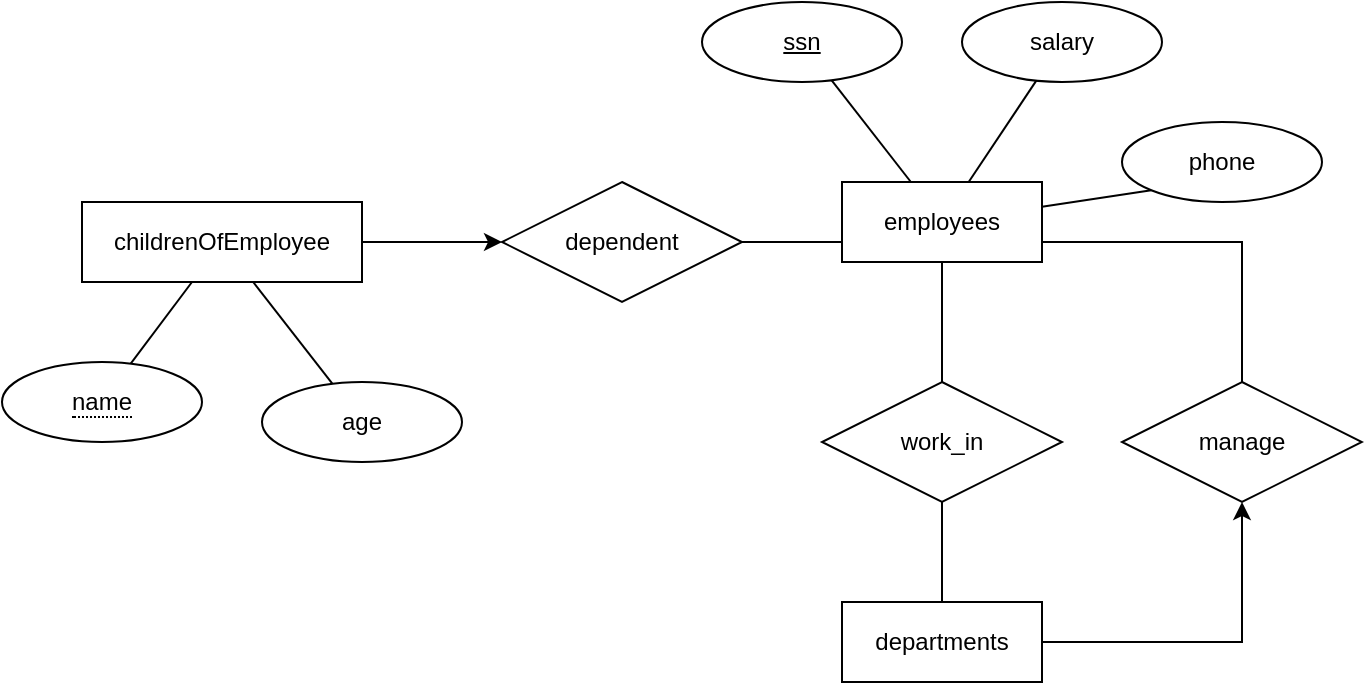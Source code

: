 <mxfile version="14.8.0" type="github" pages="2">
  <diagram id="R2lEEEUBdFMjLlhIrx00" name="Exercise1">
    <mxGraphModel dx="1242" dy="577" grid="1" gridSize="10" guides="1" tooltips="1" connect="1" arrows="1" fold="1" page="1" pageScale="1" pageWidth="850" pageHeight="1100" math="0" shadow="0" extFonts="Permanent Marker^https://fonts.googleapis.com/css?family=Permanent+Marker">
      <root>
        <mxCell id="0" />
        <mxCell id="1" parent="0" />
        <mxCell id="IfPGYuD_iaJT0KGIhq0e-1" value="employees" style="whiteSpace=wrap;html=1;align=center;" vertex="1" parent="1">
          <mxGeometry x="290" y="110" width="100" height="40" as="geometry" />
        </mxCell>
        <mxCell id="IfPGYuD_iaJT0KGIhq0e-42" style="edgeStyle=orthogonalEdgeStyle;rounded=0;orthogonalLoop=1;jettySize=auto;html=1;entryX=0.5;entryY=1;entryDx=0;entryDy=0;" edge="1" parent="1" source="IfPGYuD_iaJT0KGIhq0e-2" target="IfPGYuD_iaJT0KGIhq0e-27">
          <mxGeometry relative="1" as="geometry" />
        </mxCell>
        <mxCell id="IfPGYuD_iaJT0KGIhq0e-2" value="departments" style="whiteSpace=wrap;html=1;align=center;" vertex="1" parent="1">
          <mxGeometry x="290" y="320" width="100" height="40" as="geometry" />
        </mxCell>
        <mxCell id="IfPGYuD_iaJT0KGIhq0e-3" value="ssn" style="ellipse;whiteSpace=wrap;html=1;align=center;fontStyle=4;" vertex="1" parent="1">
          <mxGeometry x="220" y="20" width="100" height="40" as="geometry" />
        </mxCell>
        <mxCell id="IfPGYuD_iaJT0KGIhq0e-4" value="salary" style="ellipse;whiteSpace=wrap;html=1;align=center;" vertex="1" parent="1">
          <mxGeometry x="350" y="20" width="100" height="40" as="geometry" />
        </mxCell>
        <mxCell id="IfPGYuD_iaJT0KGIhq0e-5" value="phone" style="ellipse;whiteSpace=wrap;html=1;align=center;" vertex="1" parent="1">
          <mxGeometry x="430" y="80" width="100" height="40" as="geometry" />
        </mxCell>
        <mxCell id="IfPGYuD_iaJT0KGIhq0e-17" value="" style="endArrow=none;html=1;rounded=0;" edge="1" parent="1" source="IfPGYuD_iaJT0KGIhq0e-3" target="IfPGYuD_iaJT0KGIhq0e-1">
          <mxGeometry relative="1" as="geometry">
            <mxPoint x="230" y="250" as="sourcePoint" />
            <mxPoint x="390" y="250" as="targetPoint" />
          </mxGeometry>
        </mxCell>
        <mxCell id="IfPGYuD_iaJT0KGIhq0e-18" value="" style="endArrow=none;html=1;rounded=0;" edge="1" parent="1" source="IfPGYuD_iaJT0KGIhq0e-4" target="IfPGYuD_iaJT0KGIhq0e-1">
          <mxGeometry relative="1" as="geometry">
            <mxPoint x="309.743" y="69.111" as="sourcePoint" />
            <mxPoint x="349.444" y="120" as="targetPoint" />
          </mxGeometry>
        </mxCell>
        <mxCell id="IfPGYuD_iaJT0KGIhq0e-19" value="" style="endArrow=none;html=1;rounded=0;exitX=0;exitY=1;exitDx=0;exitDy=0;" edge="1" parent="1" source="IfPGYuD_iaJT0KGIhq0e-5" target="IfPGYuD_iaJT0KGIhq0e-1">
          <mxGeometry relative="1" as="geometry">
            <mxPoint x="304.743" y="79.111" as="sourcePoint" />
            <mxPoint x="344.444" y="130" as="targetPoint" />
          </mxGeometry>
        </mxCell>
        <mxCell id="IfPGYuD_iaJT0KGIhq0e-38" value="" style="edgeStyle=orthogonalEdgeStyle;rounded=0;orthogonalLoop=1;jettySize=auto;html=1;" edge="1" parent="1" source="IfPGYuD_iaJT0KGIhq0e-20" target="IfPGYuD_iaJT0KGIhq0e-30">
          <mxGeometry relative="1" as="geometry" />
        </mxCell>
        <mxCell id="IfPGYuD_iaJT0KGIhq0e-20" value="childrenOfEmployee" style="whiteSpace=wrap;html=1;align=center;" vertex="1" parent="1">
          <mxGeometry x="-90" y="120" width="140" height="40" as="geometry" />
        </mxCell>
        <mxCell id="IfPGYuD_iaJT0KGIhq0e-21" value="work_in" style="shape=rhombus;perimeter=rhombusPerimeter;whiteSpace=wrap;html=1;align=center;" vertex="1" parent="1">
          <mxGeometry x="280" y="210" width="120" height="60" as="geometry" />
        </mxCell>
        <mxCell id="IfPGYuD_iaJT0KGIhq0e-27" value="manage" style="shape=rhombus;perimeter=rhombusPerimeter;whiteSpace=wrap;html=1;align=center;" vertex="1" parent="1">
          <mxGeometry x="430" y="210" width="120" height="60" as="geometry" />
        </mxCell>
        <mxCell id="IfPGYuD_iaJT0KGIhq0e-30" value="dependent" style="shape=rhombus;perimeter=rhombusPerimeter;whiteSpace=wrap;html=1;align=center;" vertex="1" parent="1">
          <mxGeometry x="120" y="110" width="120" height="60" as="geometry" />
        </mxCell>
        <mxCell id="IfPGYuD_iaJT0KGIhq0e-40" value="" style="endArrow=none;html=1;rounded=0;exitX=1;exitY=0.5;exitDx=0;exitDy=0;entryX=0;entryY=0.75;entryDx=0;entryDy=0;" edge="1" parent="1" source="IfPGYuD_iaJT0KGIhq0e-30" target="IfPGYuD_iaJT0KGIhq0e-1">
          <mxGeometry relative="1" as="geometry">
            <mxPoint x="320" y="300" as="sourcePoint" />
            <mxPoint x="480" y="300" as="targetPoint" />
          </mxGeometry>
        </mxCell>
        <mxCell id="IfPGYuD_iaJT0KGIhq0e-44" value="" style="endArrow=none;html=1;rounded=0;exitX=0.5;exitY=0;exitDx=0;exitDy=0;" edge="1" parent="1" source="IfPGYuD_iaJT0KGIhq0e-21" target="IfPGYuD_iaJT0KGIhq0e-1">
          <mxGeometry relative="1" as="geometry">
            <mxPoint x="250" y="150" as="sourcePoint" />
            <mxPoint x="300" y="150" as="targetPoint" />
          </mxGeometry>
        </mxCell>
        <mxCell id="IfPGYuD_iaJT0KGIhq0e-45" value="" style="endArrow=none;html=1;rounded=0;exitX=0.5;exitY=0;exitDx=0;exitDy=0;" edge="1" parent="1" source="IfPGYuD_iaJT0KGIhq0e-2" target="IfPGYuD_iaJT0KGIhq0e-21">
          <mxGeometry relative="1" as="geometry">
            <mxPoint x="260" y="160" as="sourcePoint" />
            <mxPoint x="310" y="160" as="targetPoint" />
          </mxGeometry>
        </mxCell>
        <mxCell id="IfPGYuD_iaJT0KGIhq0e-46" value="" style="endArrow=none;html=1;rounded=0;entryX=1;entryY=0.75;entryDx=0;entryDy=0;" edge="1" parent="1" source="IfPGYuD_iaJT0KGIhq0e-27" target="IfPGYuD_iaJT0KGIhq0e-1">
          <mxGeometry relative="1" as="geometry">
            <mxPoint x="270" y="170" as="sourcePoint" />
            <mxPoint x="320" y="170" as="targetPoint" />
            <Array as="points">
              <mxPoint x="490" y="140" />
            </Array>
          </mxGeometry>
        </mxCell>
        <mxCell id="IfPGYuD_iaJT0KGIhq0e-47" value="&lt;span style=&quot;border-bottom: 1px dotted&quot;&gt;name&lt;/span&gt;" style="ellipse;whiteSpace=wrap;html=1;align=center;" vertex="1" parent="1">
          <mxGeometry x="-130" y="200" width="100" height="40" as="geometry" />
        </mxCell>
        <mxCell id="IfPGYuD_iaJT0KGIhq0e-48" value="" style="endArrow=none;html=1;rounded=0;" edge="1" parent="1" source="IfPGYuD_iaJT0KGIhq0e-47" target="IfPGYuD_iaJT0KGIhq0e-20">
          <mxGeometry relative="1" as="geometry">
            <mxPoint x="-70" y="330" as="sourcePoint" />
            <mxPoint x="90" y="330" as="targetPoint" />
          </mxGeometry>
        </mxCell>
        <mxCell id="IfPGYuD_iaJT0KGIhq0e-50" value="age" style="ellipse;whiteSpace=wrap;html=1;align=center;" vertex="1" parent="1">
          <mxGeometry y="210" width="100" height="40" as="geometry" />
        </mxCell>
        <mxCell id="IfPGYuD_iaJT0KGIhq0e-51" value="" style="endArrow=none;html=1;rounded=0;" edge="1" parent="1" source="IfPGYuD_iaJT0KGIhq0e-50" target="IfPGYuD_iaJT0KGIhq0e-20">
          <mxGeometry relative="1" as="geometry">
            <mxPoint x="-55.633" y="210.843" as="sourcePoint" />
            <mxPoint x="-25" y="170" as="targetPoint" />
          </mxGeometry>
        </mxCell>
      </root>
    </mxGraphModel>
  </diagram>
  <diagram id="ykmp7JDJprO2-yTa8ucG" name="Exercise2">
    <mxGraphModel dx="1038" dy="579" grid="1" gridSize="10" guides="1" tooltips="1" connect="1" arrows="1" fold="1" page="1" pageScale="1" pageWidth="827" pageHeight="1169" math="0" shadow="0">
      <root>
        <mxCell id="IQqM77a2gq9a0r3q6opK-0" />
        <mxCell id="IQqM77a2gq9a0r3q6opK-1" parent="IQqM77a2gq9a0r3q6opK-0" />
        <mxCell id="IQqM77a2gq9a0r3q6opK-2" value="STUDENT" style="shape=table;startSize=30;container=1;collapsible=1;childLayout=tableLayout;fixedRows=1;rowLines=0;fontStyle=1;align=center;resizeLast=1;" vertex="1" parent="IQqM77a2gq9a0r3q6opK-1">
          <mxGeometry x="50" y="60" width="180" height="160" as="geometry" />
        </mxCell>
        <mxCell id="IQqM77a2gq9a0r3q6opK-3" value="" style="shape=partialRectangle;collapsible=0;dropTarget=0;pointerEvents=0;fillColor=none;top=0;left=0;bottom=1;right=0;points=[[0,0.5],[1,0.5]];portConstraint=eastwest;" vertex="1" parent="IQqM77a2gq9a0r3q6opK-2">
          <mxGeometry y="30" width="180" height="30" as="geometry" />
        </mxCell>
        <mxCell id="IQqM77a2gq9a0r3q6opK-4" value="PK" style="shape=partialRectangle;connectable=0;fillColor=none;top=0;left=0;bottom=0;right=0;fontStyle=1;overflow=hidden;" vertex="1" parent="IQqM77a2gq9a0r3q6opK-3">
          <mxGeometry width="30" height="30" as="geometry" />
        </mxCell>
        <mxCell id="IQqM77a2gq9a0r3q6opK-5" value="SSN#" style="shape=partialRectangle;connectable=0;fillColor=none;top=0;left=0;bottom=0;right=0;align=left;spacingLeft=6;fontStyle=5;overflow=hidden;" vertex="1" parent="IQqM77a2gq9a0r3q6opK-3">
          <mxGeometry x="30" width="150" height="30" as="geometry" />
        </mxCell>
        <mxCell id="IQqM77a2gq9a0r3q6opK-6" value="" style="shape=partialRectangle;collapsible=0;dropTarget=0;pointerEvents=0;fillColor=none;top=0;left=0;bottom=0;right=0;points=[[0,0.5],[1,0.5]];portConstraint=eastwest;" vertex="1" parent="IQqM77a2gq9a0r3q6opK-2">
          <mxGeometry y="60" width="180" height="30" as="geometry" />
        </mxCell>
        <mxCell id="IQqM77a2gq9a0r3q6opK-7" value="" style="shape=partialRectangle;connectable=0;fillColor=none;top=0;left=0;bottom=0;right=0;editable=1;overflow=hidden;" vertex="1" parent="IQqM77a2gq9a0r3q6opK-6">
          <mxGeometry width="30" height="30" as="geometry" />
        </mxCell>
        <mxCell id="IQqM77a2gq9a0r3q6opK-8" value="Name" style="shape=partialRectangle;connectable=0;fillColor=none;top=0;left=0;bottom=0;right=0;align=left;spacingLeft=6;overflow=hidden;" vertex="1" parent="IQqM77a2gq9a0r3q6opK-6">
          <mxGeometry x="30" width="150" height="30" as="geometry" />
        </mxCell>
        <mxCell id="IQqM77a2gq9a0r3q6opK-9" value="" style="shape=partialRectangle;collapsible=0;dropTarget=0;pointerEvents=0;fillColor=none;top=0;left=0;bottom=0;right=0;points=[[0,0.5],[1,0.5]];portConstraint=eastwest;" vertex="1" parent="IQqM77a2gq9a0r3q6opK-2">
          <mxGeometry y="90" width="180" height="30" as="geometry" />
        </mxCell>
        <mxCell id="IQqM77a2gq9a0r3q6opK-10" value="" style="shape=partialRectangle;connectable=0;fillColor=none;top=0;left=0;bottom=0;right=0;editable=1;overflow=hidden;" vertex="1" parent="IQqM77a2gq9a0r3q6opK-9">
          <mxGeometry width="30" height="30" as="geometry" />
        </mxCell>
        <mxCell id="IQqM77a2gq9a0r3q6opK-11" value="Major" style="shape=partialRectangle;connectable=0;fillColor=none;top=0;left=0;bottom=0;right=0;align=left;spacingLeft=6;overflow=hidden;" vertex="1" parent="IQqM77a2gq9a0r3q6opK-9">
          <mxGeometry x="30" width="150" height="30" as="geometry" />
        </mxCell>
        <mxCell id="IQqM77a2gq9a0r3q6opK-12" value="" style="shape=partialRectangle;collapsible=0;dropTarget=0;pointerEvents=0;fillColor=none;top=0;left=0;bottom=0;right=0;points=[[0,0.5],[1,0.5]];portConstraint=eastwest;" vertex="1" parent="IQqM77a2gq9a0r3q6opK-2">
          <mxGeometry y="120" width="180" height="30" as="geometry" />
        </mxCell>
        <mxCell id="IQqM77a2gq9a0r3q6opK-13" value="" style="shape=partialRectangle;connectable=0;fillColor=none;top=0;left=0;bottom=0;right=0;editable=1;overflow=hidden;" vertex="1" parent="IQqM77a2gq9a0r3q6opK-12">
          <mxGeometry width="30" height="30" as="geometry" />
        </mxCell>
        <mxCell id="IQqM77a2gq9a0r3q6opK-14" value="Bdate" style="shape=partialRectangle;connectable=0;fillColor=none;top=0;left=0;bottom=0;right=0;align=left;spacingLeft=6;overflow=hidden;" vertex="1" parent="IQqM77a2gq9a0r3q6opK-12">
          <mxGeometry x="30" width="150" height="30" as="geometry" />
        </mxCell>
        <mxCell id="IQqM77a2gq9a0r3q6opK-15" value="COURSE" style="shape=table;startSize=40;container=1;collapsible=1;childLayout=tableLayout;fixedRows=1;rowLines=0;fontStyle=1;align=center;resizeLast=1;" vertex="1" parent="IQqM77a2gq9a0r3q6opK-1">
          <mxGeometry x="470" y="250" width="180" height="150" as="geometry" />
        </mxCell>
        <mxCell id="IQqM77a2gq9a0r3q6opK-16" value="" style="shape=partialRectangle;collapsible=0;dropTarget=0;pointerEvents=0;fillColor=none;top=0;left=0;bottom=1;right=0;points=[[0,0.5],[1,0.5]];portConstraint=eastwest;" vertex="1" parent="IQqM77a2gq9a0r3q6opK-15">
          <mxGeometry y="40" width="180" height="30" as="geometry" />
        </mxCell>
        <mxCell id="IQqM77a2gq9a0r3q6opK-17" value="PK" style="shape=partialRectangle;connectable=0;fillColor=none;top=0;left=0;bottom=0;right=0;fontStyle=1;overflow=hidden;" vertex="1" parent="IQqM77a2gq9a0r3q6opK-16">
          <mxGeometry width="30" height="30" as="geometry" />
        </mxCell>
        <mxCell id="IQqM77a2gq9a0r3q6opK-18" value="Course#" style="shape=partialRectangle;connectable=0;fillColor=none;top=0;left=0;bottom=0;right=0;align=left;spacingLeft=6;fontStyle=5;overflow=hidden;" vertex="1" parent="IQqM77a2gq9a0r3q6opK-16">
          <mxGeometry x="30" width="150" height="30" as="geometry" />
        </mxCell>
        <mxCell id="IQqM77a2gq9a0r3q6opK-19" value="" style="shape=partialRectangle;collapsible=0;dropTarget=0;pointerEvents=0;fillColor=none;top=0;left=0;bottom=0;right=0;points=[[0,0.5],[1,0.5]];portConstraint=eastwest;" vertex="1" parent="IQqM77a2gq9a0r3q6opK-15">
          <mxGeometry y="70" width="180" height="30" as="geometry" />
        </mxCell>
        <mxCell id="IQqM77a2gq9a0r3q6opK-20" value="" style="shape=partialRectangle;connectable=0;fillColor=none;top=0;left=0;bottom=0;right=0;editable=1;overflow=hidden;" vertex="1" parent="IQqM77a2gq9a0r3q6opK-19">
          <mxGeometry width="30" height="30" as="geometry" />
        </mxCell>
        <mxCell id="IQqM77a2gq9a0r3q6opK-21" value="Cname" style="shape=partialRectangle;connectable=0;fillColor=none;top=0;left=0;bottom=0;right=0;align=left;spacingLeft=6;overflow=hidden;" vertex="1" parent="IQqM77a2gq9a0r3q6opK-19">
          <mxGeometry x="30" width="150" height="30" as="geometry" />
        </mxCell>
        <mxCell id="IQqM77a2gq9a0r3q6opK-22" value="" style="shape=partialRectangle;collapsible=0;dropTarget=0;pointerEvents=0;fillColor=none;top=0;left=0;bottom=0;right=0;points=[[0,0.5],[1,0.5]];portConstraint=eastwest;" vertex="1" parent="IQqM77a2gq9a0r3q6opK-15">
          <mxGeometry y="100" width="180" height="30" as="geometry" />
        </mxCell>
        <mxCell id="IQqM77a2gq9a0r3q6opK-23" value="" style="shape=partialRectangle;connectable=0;fillColor=none;top=0;left=0;bottom=0;right=0;editable=1;overflow=hidden;" vertex="1" parent="IQqM77a2gq9a0r3q6opK-22">
          <mxGeometry width="30" height="30" as="geometry" />
        </mxCell>
        <mxCell id="IQqM77a2gq9a0r3q6opK-24" value="Dept" style="shape=partialRectangle;connectable=0;fillColor=none;top=0;left=0;bottom=0;right=0;align=left;spacingLeft=6;overflow=hidden;" vertex="1" parent="IQqM77a2gq9a0r3q6opK-22">
          <mxGeometry x="30" width="150" height="30" as="geometry" />
        </mxCell>
        <mxCell id="IQqM77a2gq9a0r3q6opK-25" value="" style="shape=partialRectangle;collapsible=0;dropTarget=0;pointerEvents=0;fillColor=none;top=0;left=0;bottom=0;right=0;points=[[0,0.5],[1,0.5]];portConstraint=eastwest;" vertex="1" parent="IQqM77a2gq9a0r3q6opK-15">
          <mxGeometry y="130" width="180" height="20" as="geometry" />
        </mxCell>
        <mxCell id="IQqM77a2gq9a0r3q6opK-26" value="" style="shape=partialRectangle;connectable=0;fillColor=none;top=0;left=0;bottom=0;right=0;editable=1;overflow=hidden;" vertex="1" parent="IQqM77a2gq9a0r3q6opK-25">
          <mxGeometry width="30" height="20" as="geometry" />
        </mxCell>
        <mxCell id="IQqM77a2gq9a0r3q6opK-27" value="" style="shape=partialRectangle;connectable=0;fillColor=none;top=0;left=0;bottom=0;right=0;align=left;spacingLeft=6;overflow=hidden;" vertex="1" parent="IQqM77a2gq9a0r3q6opK-25">
          <mxGeometry x="30" width="150" height="20" as="geometry" />
        </mxCell>
        <mxCell id="IQqM77a2gq9a0r3q6opK-62" value="ENROLL" style="shape=table;startSize=30;container=1;collapsible=1;childLayout=tableLayout;fixedRows=1;rowLines=0;fontStyle=1;align=center;resizeLast=1;" vertex="1" parent="IQqM77a2gq9a0r3q6opK-1">
          <mxGeometry x="470" y="60" width="180" height="160" as="geometry" />
        </mxCell>
        <mxCell id="IQqM77a2gq9a0r3q6opK-63" value="" style="shape=partialRectangle;collapsible=0;dropTarget=0;pointerEvents=0;fillColor=none;top=0;left=0;bottom=0;right=0;points=[[0,0.5],[1,0.5]];portConstraint=eastwest;" vertex="1" parent="IQqM77a2gq9a0r3q6opK-62">
          <mxGeometry y="30" width="180" height="30" as="geometry" />
        </mxCell>
        <mxCell id="IQqM77a2gq9a0r3q6opK-64" value="PK,FK1" style="shape=partialRectangle;connectable=0;fillColor=none;top=0;left=0;bottom=0;right=0;fontStyle=1;overflow=hidden;" vertex="1" parent="IQqM77a2gq9a0r3q6opK-63">
          <mxGeometry width="60" height="30" as="geometry" />
        </mxCell>
        <mxCell id="IQqM77a2gq9a0r3q6opK-65" value="SSN#" style="shape=partialRectangle;connectable=0;fillColor=none;top=0;left=0;bottom=0;right=0;align=left;spacingLeft=6;fontStyle=5;overflow=hidden;" vertex="1" parent="IQqM77a2gq9a0r3q6opK-63">
          <mxGeometry x="60" width="120" height="30" as="geometry" />
        </mxCell>
        <mxCell id="IQqM77a2gq9a0r3q6opK-66" value="" style="shape=partialRectangle;collapsible=0;dropTarget=0;pointerEvents=0;fillColor=none;top=0;left=0;bottom=1;right=0;points=[[0,0.5],[1,0.5]];portConstraint=eastwest;" vertex="1" parent="IQqM77a2gq9a0r3q6opK-62">
          <mxGeometry y="60" width="180" height="30" as="geometry" />
        </mxCell>
        <mxCell id="IQqM77a2gq9a0r3q6opK-67" value="PK,FK2" style="shape=partialRectangle;connectable=0;fillColor=none;top=0;left=0;bottom=0;right=0;fontStyle=1;overflow=hidden;" vertex="1" parent="IQqM77a2gq9a0r3q6opK-66">
          <mxGeometry width="60" height="30" as="geometry" />
        </mxCell>
        <mxCell id="IQqM77a2gq9a0r3q6opK-68" value="Course#" style="shape=partialRectangle;connectable=0;fillColor=none;top=0;left=0;bottom=0;right=0;align=left;spacingLeft=6;fontStyle=5;overflow=hidden;" vertex="1" parent="IQqM77a2gq9a0r3q6opK-66">
          <mxGeometry x="60" width="120" height="30" as="geometry" />
        </mxCell>
        <mxCell id="IQqM77a2gq9a0r3q6opK-69" value="" style="shape=partialRectangle;collapsible=0;dropTarget=0;pointerEvents=0;fillColor=none;top=0;left=0;bottom=0;right=0;points=[[0,0.5],[1,0.5]];portConstraint=eastwest;" vertex="1" parent="IQqM77a2gq9a0r3q6opK-62">
          <mxGeometry y="90" width="180" height="30" as="geometry" />
        </mxCell>
        <mxCell id="IQqM77a2gq9a0r3q6opK-70" value="" style="shape=partialRectangle;connectable=0;fillColor=none;top=0;left=0;bottom=0;right=0;editable=1;overflow=hidden;" vertex="1" parent="IQqM77a2gq9a0r3q6opK-69">
          <mxGeometry width="60" height="30" as="geometry" />
        </mxCell>
        <mxCell id="IQqM77a2gq9a0r3q6opK-71" value="Grade" style="shape=partialRectangle;connectable=0;fillColor=none;top=0;left=0;bottom=0;right=0;align=left;spacingLeft=6;overflow=hidden;" vertex="1" parent="IQqM77a2gq9a0r3q6opK-69">
          <mxGeometry x="60" width="120" height="30" as="geometry" />
        </mxCell>
        <mxCell id="IQqM77a2gq9a0r3q6opK-72" value="" style="shape=partialRectangle;collapsible=0;dropTarget=0;pointerEvents=0;fillColor=none;top=0;left=0;bottom=0;right=0;points=[[0,0.5],[1,0.5]];portConstraint=eastwest;" vertex="1" parent="IQqM77a2gq9a0r3q6opK-62">
          <mxGeometry y="120" width="180" height="30" as="geometry" />
        </mxCell>
        <mxCell id="IQqM77a2gq9a0r3q6opK-73" value="" style="shape=partialRectangle;connectable=0;fillColor=none;top=0;left=0;bottom=0;right=0;editable=1;overflow=hidden;" vertex="1" parent="IQqM77a2gq9a0r3q6opK-72">
          <mxGeometry width="60" height="30" as="geometry" />
        </mxCell>
        <mxCell id="IQqM77a2gq9a0r3q6opK-74" value="Quater" style="shape=partialRectangle;connectable=0;fillColor=none;top=0;left=0;bottom=0;right=0;align=left;spacingLeft=6;overflow=hidden;" vertex="1" parent="IQqM77a2gq9a0r3q6opK-72">
          <mxGeometry x="60" width="120" height="30" as="geometry" />
        </mxCell>
        <mxCell id="IQqM77a2gq9a0r3q6opK-75" value="" style="edgeStyle=entityRelationEdgeStyle;fontSize=12;html=1;endArrow=ERzeroToMany;startArrow=ERmandOne;" edge="1" parent="IQqM77a2gq9a0r3q6opK-1" source="IQqM77a2gq9a0r3q6opK-3" target="IQqM77a2gq9a0r3q6opK-63">
          <mxGeometry width="100" height="100" relative="1" as="geometry">
            <mxPoint x="200" y="260" as="sourcePoint" />
            <mxPoint x="260" y="150" as="targetPoint" />
          </mxGeometry>
        </mxCell>
        <mxCell id="IQqM77a2gq9a0r3q6opK-77" value="" style="edgeStyle=entityRelationEdgeStyle;fontSize=12;html=1;endArrow=ERmandOne;startArrow=ERmandOne;" edge="1" parent="IQqM77a2gq9a0r3q6opK-1" source="IQqM77a2gq9a0r3q6opK-16" target="IQqM77a2gq9a0r3q6opK-66">
          <mxGeometry width="100" height="100" relative="1" as="geometry">
            <mxPoint x="260" y="350" as="sourcePoint" />
            <mxPoint x="360" y="250" as="targetPoint" />
          </mxGeometry>
        </mxCell>
        <mxCell id="IQqM77a2gq9a0r3q6opK-78" value="BOOL_ADOTION" style="shape=table;startSize=30;container=1;collapsible=1;childLayout=tableLayout;fixedRows=1;rowLines=0;fontStyle=1;align=center;resizeLast=1;" vertex="1" parent="IQqM77a2gq9a0r3q6opK-1">
          <mxGeometry x="54" y="260" width="180" height="140" as="geometry" />
        </mxCell>
        <mxCell id="IQqM77a2gq9a0r3q6opK-79" value="" style="shape=partialRectangle;collapsible=0;dropTarget=0;pointerEvents=0;fillColor=none;top=0;left=0;bottom=0;right=0;points=[[0,0.5],[1,0.5]];portConstraint=eastwest;" vertex="1" parent="IQqM77a2gq9a0r3q6opK-78">
          <mxGeometry y="30" width="180" height="30" as="geometry" />
        </mxCell>
        <mxCell id="IQqM77a2gq9a0r3q6opK-80" value="PK,FK1" style="shape=partialRectangle;connectable=0;fillColor=none;top=0;left=0;bottom=0;right=0;fontStyle=1;overflow=hidden;" vertex="1" parent="IQqM77a2gq9a0r3q6opK-79">
          <mxGeometry width="60" height="30" as="geometry" />
        </mxCell>
        <mxCell id="IQqM77a2gq9a0r3q6opK-81" value="Course#" style="shape=partialRectangle;connectable=0;fillColor=none;top=0;left=0;bottom=0;right=0;align=left;spacingLeft=6;fontStyle=5;overflow=hidden;" vertex="1" parent="IQqM77a2gq9a0r3q6opK-79">
          <mxGeometry x="60" width="120" height="30" as="geometry" />
        </mxCell>
        <mxCell id="IQqM77a2gq9a0r3q6opK-82" value="" style="shape=partialRectangle;collapsible=0;dropTarget=0;pointerEvents=0;fillColor=none;top=0;left=0;bottom=1;right=0;points=[[0,0.5],[1,0.5]];portConstraint=eastwest;" vertex="1" parent="IQqM77a2gq9a0r3q6opK-78">
          <mxGeometry y="60" width="180" height="30" as="geometry" />
        </mxCell>
        <mxCell id="IQqM77a2gq9a0r3q6opK-83" value="PK,FK2" style="shape=partialRectangle;connectable=0;fillColor=none;top=0;left=0;bottom=0;right=0;fontStyle=1;overflow=hidden;" vertex="1" parent="IQqM77a2gq9a0r3q6opK-82">
          <mxGeometry width="60" height="30" as="geometry" />
        </mxCell>
        <mxCell id="IQqM77a2gq9a0r3q6opK-84" value="Book_ISBN#" style="shape=partialRectangle;connectable=0;fillColor=none;top=0;left=0;bottom=0;right=0;align=left;spacingLeft=6;fontStyle=5;overflow=hidden;" vertex="1" parent="IQqM77a2gq9a0r3q6opK-82">
          <mxGeometry x="60" width="120" height="30" as="geometry" />
        </mxCell>
        <mxCell id="IQqM77a2gq9a0r3q6opK-85" value="" style="shape=partialRectangle;collapsible=0;dropTarget=0;pointerEvents=0;fillColor=none;top=0;left=0;bottom=0;right=0;points=[[0,0.5],[1,0.5]];portConstraint=eastwest;" vertex="1" parent="IQqM77a2gq9a0r3q6opK-78">
          <mxGeometry y="90" width="180" height="30" as="geometry" />
        </mxCell>
        <mxCell id="IQqM77a2gq9a0r3q6opK-86" value="" style="shape=partialRectangle;connectable=0;fillColor=none;top=0;left=0;bottom=0;right=0;editable=1;overflow=hidden;" vertex="1" parent="IQqM77a2gq9a0r3q6opK-85">
          <mxGeometry width="60" height="30" as="geometry" />
        </mxCell>
        <mxCell id="IQqM77a2gq9a0r3q6opK-87" value="Quarter" style="shape=partialRectangle;connectable=0;fillColor=none;top=0;left=0;bottom=0;right=0;align=left;spacingLeft=6;overflow=hidden;" vertex="1" parent="IQqM77a2gq9a0r3q6opK-85">
          <mxGeometry x="60" width="120" height="30" as="geometry" />
        </mxCell>
        <mxCell id="IQqM77a2gq9a0r3q6opK-88" value="" style="shape=partialRectangle;collapsible=0;dropTarget=0;pointerEvents=0;fillColor=none;top=0;left=0;bottom=0;right=0;points=[[0,0.5],[1,0.5]];portConstraint=eastwest;" vertex="1" parent="IQqM77a2gq9a0r3q6opK-78">
          <mxGeometry y="120" width="180" height="20" as="geometry" />
        </mxCell>
        <mxCell id="IQqM77a2gq9a0r3q6opK-89" value="" style="shape=partialRectangle;connectable=0;fillColor=none;top=0;left=0;bottom=0;right=0;editable=1;overflow=hidden;" vertex="1" parent="IQqM77a2gq9a0r3q6opK-88">
          <mxGeometry width="60" height="20" as="geometry" />
        </mxCell>
        <mxCell id="IQqM77a2gq9a0r3q6opK-90" value="" style="shape=partialRectangle;connectable=0;fillColor=none;top=0;left=0;bottom=0;right=0;align=left;spacingLeft=6;overflow=hidden;" vertex="1" parent="IQqM77a2gq9a0r3q6opK-88">
          <mxGeometry x="60" width="120" height="20" as="geometry" />
        </mxCell>
        <mxCell id="IQqM77a2gq9a0r3q6opK-91" value="" style="edgeStyle=entityRelationEdgeStyle;fontSize=12;html=1;endArrow=ERmany;" edge="1" parent="IQqM77a2gq9a0r3q6opK-1" source="IQqM77a2gq9a0r3q6opK-16" target="IQqM77a2gq9a0r3q6opK-79">
          <mxGeometry width="100" height="100" relative="1" as="geometry">
            <mxPoint x="150" y="310" as="sourcePoint" />
            <mxPoint x="250" y="210" as="targetPoint" />
          </mxGeometry>
        </mxCell>
        <mxCell id="IQqM77a2gq9a0r3q6opK-92" value="BOOK" style="shape=table;startSize=30;container=1;collapsible=1;childLayout=tableLayout;fixedRows=1;rowLines=0;fontStyle=1;align=center;resizeLast=1;" vertex="1" parent="IQqM77a2gq9a0r3q6opK-1">
          <mxGeometry x="54" y="425" width="180" height="160" as="geometry" />
        </mxCell>
        <mxCell id="IQqM77a2gq9a0r3q6opK-93" value="" style="shape=partialRectangle;collapsible=0;dropTarget=0;pointerEvents=0;fillColor=none;top=0;left=0;bottom=1;right=0;points=[[0,0.5],[1,0.5]];portConstraint=eastwest;" vertex="1" parent="IQqM77a2gq9a0r3q6opK-92">
          <mxGeometry y="30" width="180" height="30" as="geometry" />
        </mxCell>
        <mxCell id="IQqM77a2gq9a0r3q6opK-94" value="PK" style="shape=partialRectangle;connectable=0;fillColor=none;top=0;left=0;bottom=0;right=0;fontStyle=1;overflow=hidden;" vertex="1" parent="IQqM77a2gq9a0r3q6opK-93">
          <mxGeometry width="30" height="30" as="geometry" />
        </mxCell>
        <mxCell id="IQqM77a2gq9a0r3q6opK-95" value="Book_ISBN#" style="shape=partialRectangle;connectable=0;fillColor=none;top=0;left=0;bottom=0;right=0;align=left;spacingLeft=6;fontStyle=5;overflow=hidden;" vertex="1" parent="IQqM77a2gq9a0r3q6opK-93">
          <mxGeometry x="30" width="150" height="30" as="geometry" />
        </mxCell>
        <mxCell id="IQqM77a2gq9a0r3q6opK-96" value="" style="shape=partialRectangle;collapsible=0;dropTarget=0;pointerEvents=0;fillColor=none;top=0;left=0;bottom=0;right=0;points=[[0,0.5],[1,0.5]];portConstraint=eastwest;" vertex="1" parent="IQqM77a2gq9a0r3q6opK-92">
          <mxGeometry y="60" width="180" height="30" as="geometry" />
        </mxCell>
        <mxCell id="IQqM77a2gq9a0r3q6opK-97" value="" style="shape=partialRectangle;connectable=0;fillColor=none;top=0;left=0;bottom=0;right=0;editable=1;overflow=hidden;" vertex="1" parent="IQqM77a2gq9a0r3q6opK-96">
          <mxGeometry width="30" height="30" as="geometry" />
        </mxCell>
        <mxCell id="IQqM77a2gq9a0r3q6opK-98" value="BookTitle" style="shape=partialRectangle;connectable=0;fillColor=none;top=0;left=0;bottom=0;right=0;align=left;spacingLeft=6;overflow=hidden;" vertex="1" parent="IQqM77a2gq9a0r3q6opK-96">
          <mxGeometry x="30" width="150" height="30" as="geometry" />
        </mxCell>
        <mxCell id="IQqM77a2gq9a0r3q6opK-99" value="" style="shape=partialRectangle;collapsible=0;dropTarget=0;pointerEvents=0;fillColor=none;top=0;left=0;bottom=0;right=0;points=[[0,0.5],[1,0.5]];portConstraint=eastwest;" vertex="1" parent="IQqM77a2gq9a0r3q6opK-92">
          <mxGeometry y="90" width="180" height="30" as="geometry" />
        </mxCell>
        <mxCell id="IQqM77a2gq9a0r3q6opK-100" value="" style="shape=partialRectangle;connectable=0;fillColor=none;top=0;left=0;bottom=0;right=0;editable=1;overflow=hidden;" vertex="1" parent="IQqM77a2gq9a0r3q6opK-99">
          <mxGeometry width="30" height="30" as="geometry" />
        </mxCell>
        <mxCell id="IQqM77a2gq9a0r3q6opK-101" value="Publisher" style="shape=partialRectangle;connectable=0;fillColor=none;top=0;left=0;bottom=0;right=0;align=left;spacingLeft=6;overflow=hidden;" vertex="1" parent="IQqM77a2gq9a0r3q6opK-99">
          <mxGeometry x="30" width="150" height="30" as="geometry" />
        </mxCell>
        <mxCell id="IQqM77a2gq9a0r3q6opK-102" value="" style="shape=partialRectangle;collapsible=0;dropTarget=0;pointerEvents=0;fillColor=none;top=0;left=0;bottom=0;right=0;points=[[0,0.5],[1,0.5]];portConstraint=eastwest;" vertex="1" parent="IQqM77a2gq9a0r3q6opK-92">
          <mxGeometry y="120" width="180" height="30" as="geometry" />
        </mxCell>
        <mxCell id="IQqM77a2gq9a0r3q6opK-103" value="" style="shape=partialRectangle;connectable=0;fillColor=none;top=0;left=0;bottom=0;right=0;editable=1;overflow=hidden;" vertex="1" parent="IQqM77a2gq9a0r3q6opK-102">
          <mxGeometry width="30" height="30" as="geometry" />
        </mxCell>
        <mxCell id="IQqM77a2gq9a0r3q6opK-104" value="Author" style="shape=partialRectangle;connectable=0;fillColor=none;top=0;left=0;bottom=0;right=0;align=left;spacingLeft=6;overflow=hidden;" vertex="1" parent="IQqM77a2gq9a0r3q6opK-102">
          <mxGeometry x="30" width="150" height="30" as="geometry" />
        </mxCell>
        <mxCell id="IQqM77a2gq9a0r3q6opK-106" value="" style="edgeStyle=entityRelationEdgeStyle;fontSize=12;html=1;endArrow=ERmandOne;startArrow=ERmandOne;" edge="1" parent="IQqM77a2gq9a0r3q6opK-1" source="IQqM77a2gq9a0r3q6opK-82" target="IQqM77a2gq9a0r3q6opK-93">
          <mxGeometry width="100" height="100" relative="1" as="geometry">
            <mxPoint x="134" y="600" as="sourcePoint" />
            <mxPoint x="234" y="500" as="targetPoint" />
          </mxGeometry>
        </mxCell>
      </root>
    </mxGraphModel>
  </diagram>
</mxfile>
